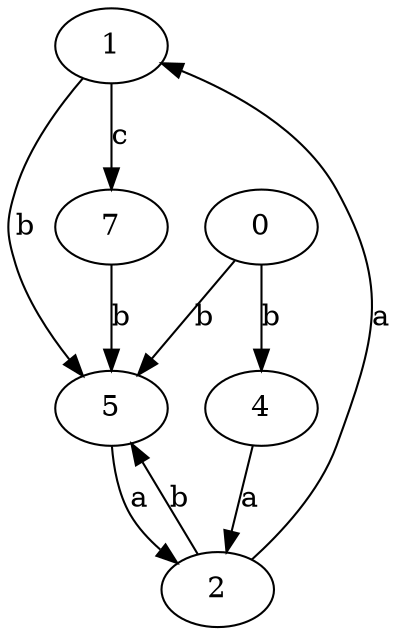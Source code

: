strict digraph  {
1;
2;
0;
4;
5;
7;
1 -> 5  [label=b];
1 -> 7  [label=c];
2 -> 1  [label=a];
2 -> 5  [label=b];
0 -> 4  [label=b];
0 -> 5  [label=b];
4 -> 2  [label=a];
5 -> 2  [label=a];
7 -> 5  [label=b];
}
